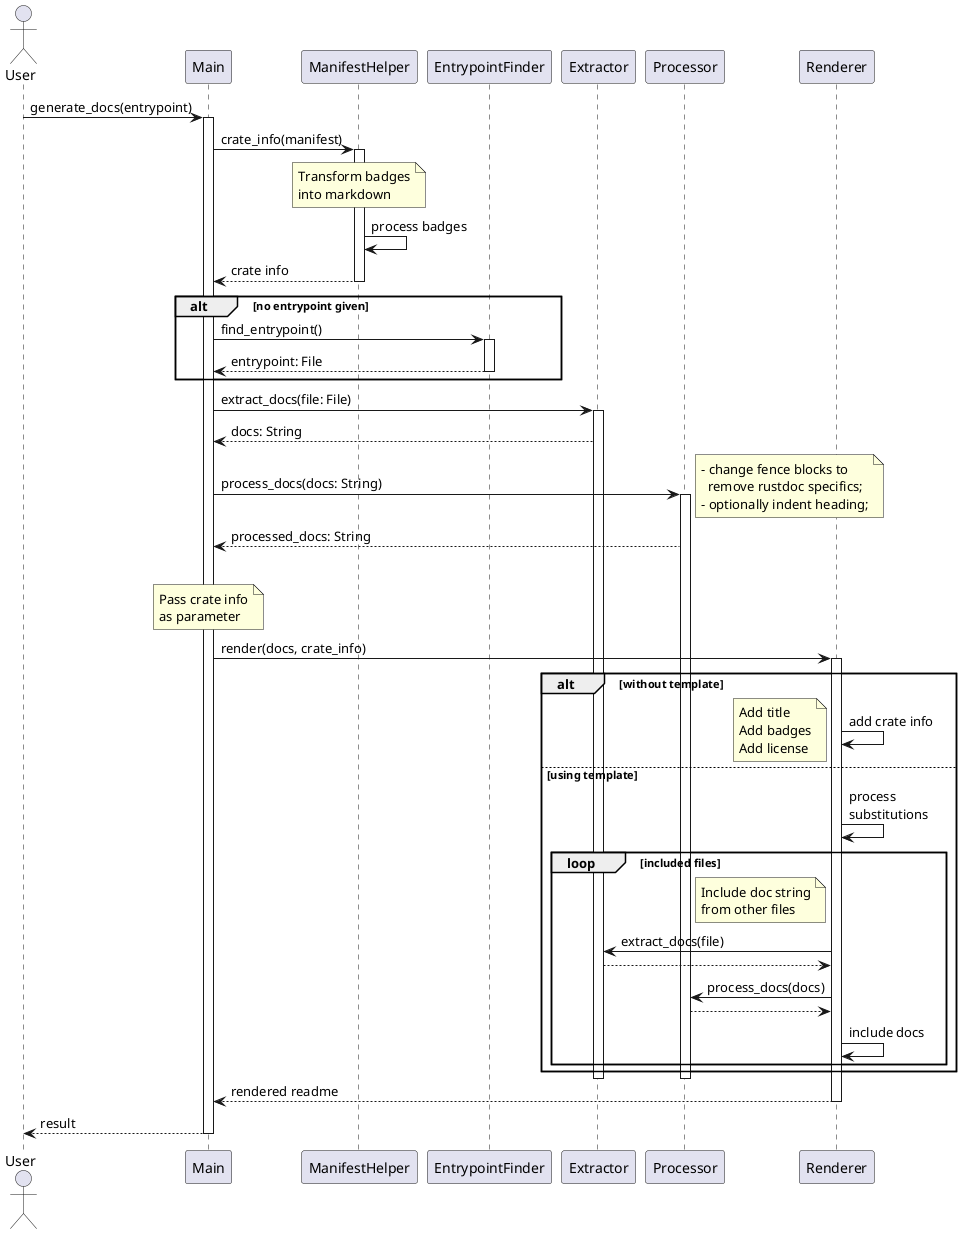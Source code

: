 @startuml

actor User
User -> Main: generate_docs(entrypoint)
activate Main

Main -> ManifestHelper: crate_info(manifest)
activate ManifestHelper

note over ManifestHelper
    Transform badges
    into markdown
end note
ManifestHelper -> ManifestHelper: process badges

Main <-- ManifestHelper: crate info
deactivate ManifestHelper

alt no entrypoint given
    Main -> EntrypointFinder: find_entrypoint()
    activate EntrypointFinder
    Main <-- EntrypointFinder: entrypoint: File
    deactivate EntrypointFinder
end

Main -> Extractor: extract_docs(file: File)
activate Extractor
Main <-- Extractor: docs: String

Main -> Processor: process_docs(docs: String)
activate Processor
note right
    - change fence blocks to
      remove rustdoc specifics;
    - optionally indent heading;
end note

Main <-- Processor: processed_docs: String
|||
note over Main
    Pass crate info
    as parameter
end note
Main -> Renderer: render(docs, crate_info)
activate Renderer

alt without template
    Renderer -> Renderer: add crate info
    note left
        Add title
        Add badges
        Add license
    end note
else using template
    Renderer -> Renderer: process\nsubstitutions

    loop included files
        note left of Renderer
            Include doc string
            from other files
        end note
        Renderer -> Extractor: extract_docs(file)
        Renderer <-- Extractor:
        Renderer -> Processor: process_docs(docs)
        Renderer <-- Processor:
        Renderer -> Renderer: include docs
    end
end

deactivate Extractor

deactivate Processor

Main <-- Renderer: rendered readme

deactivate Renderer

User <-- Main: result

deactivate Main

@enduml